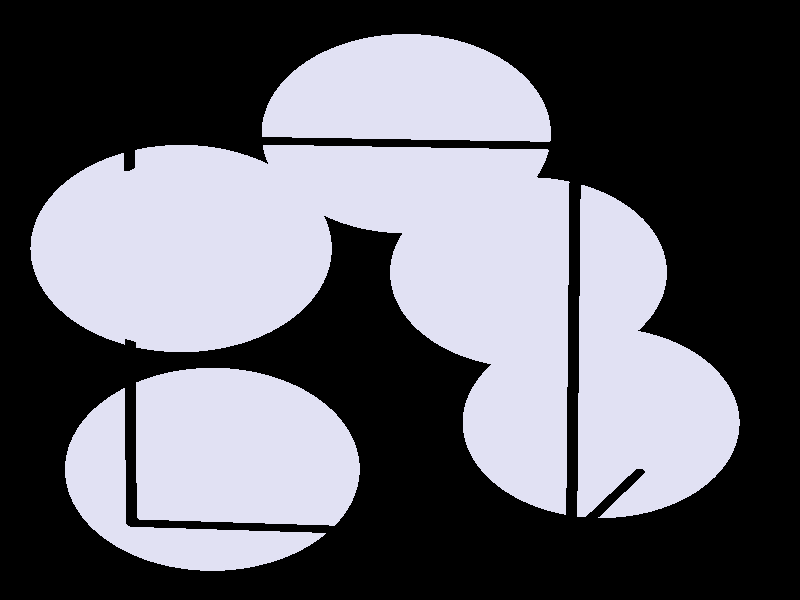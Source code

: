 #include "colors.inc"
#include "finish.inc"

global_settings {assumed_gamma 1 max_trace_level 6}
background {color White transmit 1.0}
camera {perspective
  right -7.16*x up 7.80*y
  direction 50.00*z
  location <0,0,50.00> look_at <0,0,0>}


light_source {<  2.00,   3.00,  40.00> color White
  area_light <0.70, 0, 0>, <0, 0.70, 0>, 3, 3
  adaptive 1 jitter}
// no fog
#declare simple = finish {phong 0.7}
#declare pale = finish {ambient 0.5 diffuse 0.85 roughness 0.001 specular 0.200 }
#declare intermediate = finish {ambient 0.3 diffuse 0.6 specular 0.1 roughness 0.04}
#declare vmd = finish {ambient 0.0 diffuse 0.65 phong 0.1 phong_size 40.0 specular 0.5 }
#declare jmol = finish {ambient 0.2 diffuse 0.6 specular 1 roughness 0.001 metallic}
#declare ase2 = finish {ambient 0.05 brilliance 3 diffuse 0.6 metallic specular 0.7 roughness 0.04 reflection 0.15}
#declare ase3 = finish {ambient 0.15 brilliance 2 diffuse 0.6 metallic specular 1.0 roughness 0.001 reflection 0.0}
#declare glass = finish {ambient 0.05 diffuse 0.3 specular 1.0 roughness 0.001}
#declare glass2 = finish {ambient 0.01 diffuse 0.3 specular 1.0 reflection 0.25 roughness 0.001}
#declare Rcell = 0.050;
#declare Rbond = 0.100;

#macro atom(LOC, R, COL, TRANS, FIN)
  sphere{LOC, R texture{pigment{color COL transmit TRANS} finish{FIN}}}
#end
#macro constrain(LOC, R, COL, TRANS FIN)
union{torus{R, Rcell rotate 45*z texture{pigment{color COL transmit TRANS} finish{FIN}}}
     torus{R, Rcell rotate -45*z texture{pigment{color COL transmit TRANS} finish{FIN}}}
     translate LOC}
#end

cylinder {< -2.48,  -2.99,  -1.56>, < -1.34,  -2.04,  -7.52>, Rcell pigment {Black}}
cylinder {< -2.46,   2.13,  -0.74>, < -1.32,   3.08,  -6.70>, Rcell pigment {Black}}
cylinder {<  1.57,   2.00,   0.01>, <  2.71,   2.95,  -5.95>, Rcell pigment {Black}}
cylinder {<  1.56,  -3.13,  -0.81>, <  2.70,  -2.17,  -6.77>, Rcell pigment {Black}}
cylinder {< -2.48,  -2.99,  -1.56>, < -2.46,   2.13,  -0.74>, Rcell pigment {Black}}
cylinder {< -1.34,  -2.04,  -7.52>, < -1.32,   3.08,  -6.70>, Rcell pigment {Black}}
cylinder {<  2.70,  -2.17,  -6.77>, <  2.71,   2.95,  -5.95>, Rcell pigment {Black}}
cylinder {<  1.56,  -3.13,  -0.81>, <  1.57,   2.00,   0.01>, Rcell pigment {Black}}
cylinder {< -2.48,  -2.99,  -1.56>, <  1.56,  -3.13,  -0.81>, Rcell pigment {Black}}
cylinder {< -1.34,  -2.04,  -7.52>, <  2.70,  -2.17,  -6.77>, Rcell pigment {Black}}
cylinder {< -1.32,   3.08,  -6.70>, <  2.71,   2.95,  -5.95>, Rcell pigment {Black}}
cylinder {< -2.46,   2.13,  -0.74>, <  1.57,   2.00,   0.01>, Rcell pigment {Black}}
atom(< -1.77,  -2.32,  -2.73>, 1.39, rgb <0.75, 0.75, 0.90>, 0.0, ase2) // #0
atom(<  0.06,   2.32,  -3.69>, 1.39, rgb <0.75, 0.75, 0.90>, 0.0, ase2) // #1
atom(<  2.02,  -1.79,  -6.14>, 1.39, rgb <0.75, 0.75, 0.90>, 0.0, ase2) // #2
atom(< -2.02,   0.69,  -1.60>, 1.39, rgb <0.75, 0.75, 0.90>, 0.0, ase2) // #3
atom(<  1.29,   0.40,  -6.12>, 1.39, rgb <0.75, 0.75, 0.90>, 0.0, ase2) // #4

// no constraints

